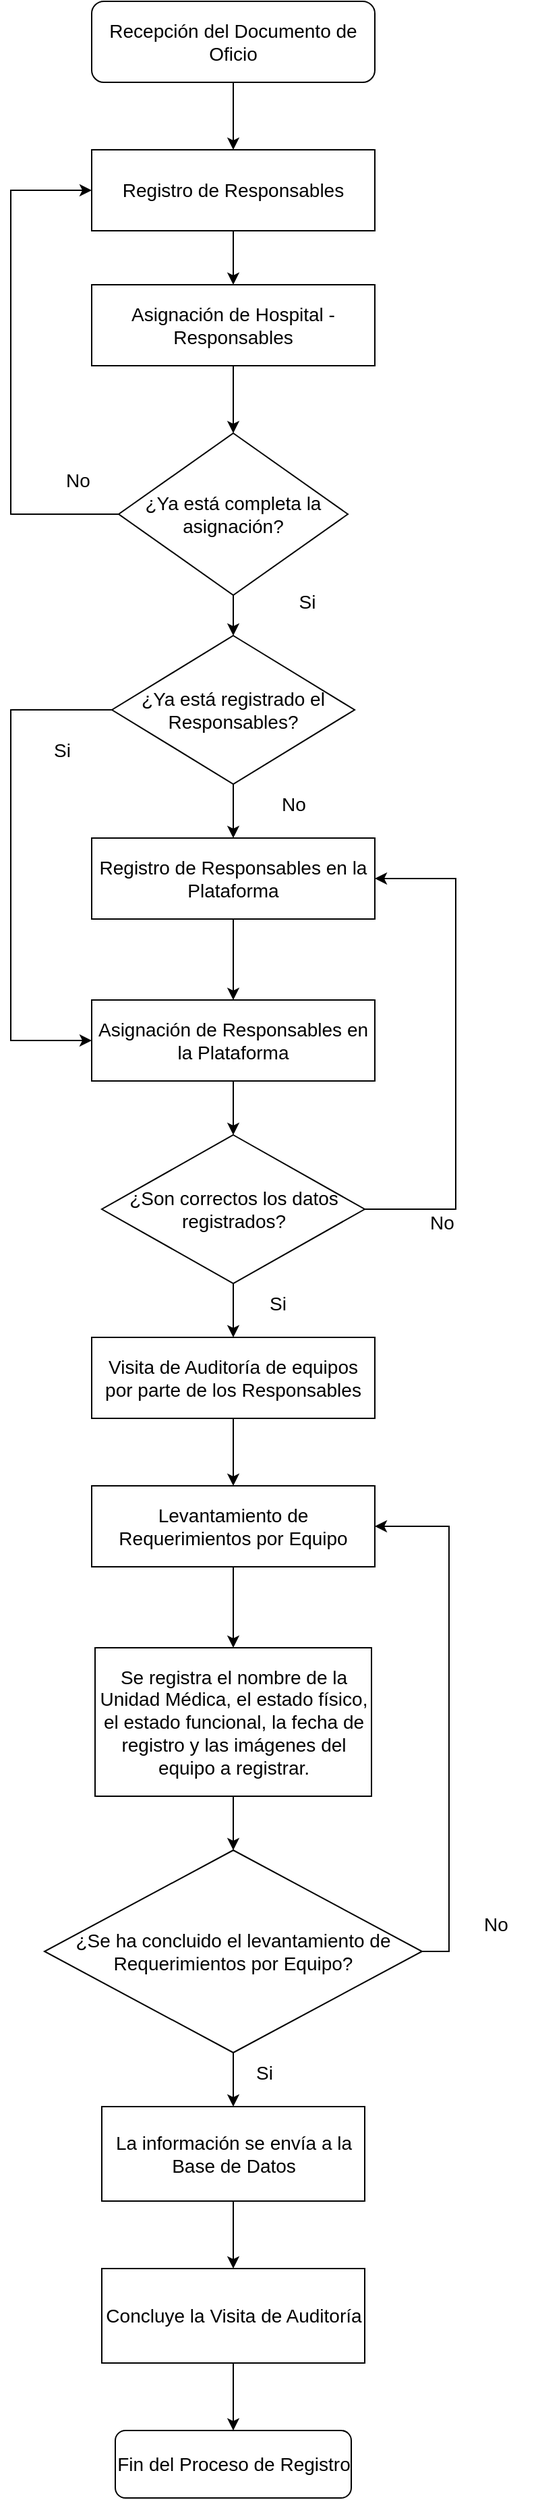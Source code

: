 <mxfile version="18.0.0" type="github">
  <diagram id="5mKBnW2prBp7RlVzAX1t" name="Page-1">
    <mxGraphModel dx="944" dy="1613" grid="1" gridSize="10" guides="1" tooltips="1" connect="1" arrows="1" fold="1" page="1" pageScale="1" pageWidth="850" pageHeight="1100" math="0" shadow="0">
      <root>
        <mxCell id="0" />
        <mxCell id="1" parent="0" />
        <mxCell id="mxUBtGA6eSVfTGZ_Xl6k-2" value="&lt;font style=&quot;font-size: 14px;&quot;&gt;Recepción del Documento de Oficio&lt;/font&gt;" style="rounded=1;whiteSpace=wrap;html=1;" vertex="1" parent="1">
          <mxGeometry x="300" y="-910" width="210" height="60" as="geometry" />
        </mxCell>
        <mxCell id="mxUBtGA6eSVfTGZ_Xl6k-4" value="Registro de Responsables" style="rounded=0;whiteSpace=wrap;html=1;fontSize=14;" vertex="1" parent="1">
          <mxGeometry x="300" y="-800" width="210" height="60" as="geometry" />
        </mxCell>
        <mxCell id="mxUBtGA6eSVfTGZ_Xl6k-5" value="Asignación de Hospital - Responsables" style="rounded=0;whiteSpace=wrap;html=1;fontSize=14;" vertex="1" parent="1">
          <mxGeometry x="300" y="-700" width="210" height="60" as="geometry" />
        </mxCell>
        <mxCell id="mxUBtGA6eSVfTGZ_Xl6k-6" value="" style="endArrow=classic;html=1;rounded=0;fontSize=14;" edge="1" parent="1" source="mxUBtGA6eSVfTGZ_Xl6k-2" target="mxUBtGA6eSVfTGZ_Xl6k-4">
          <mxGeometry width="50" height="50" relative="1" as="geometry">
            <mxPoint x="280" y="-570" as="sourcePoint" />
            <mxPoint x="330" y="-620" as="targetPoint" />
          </mxGeometry>
        </mxCell>
        <mxCell id="mxUBtGA6eSVfTGZ_Xl6k-7" value="" style="endArrow=classic;html=1;rounded=0;fontSize=14;" edge="1" parent="1" source="mxUBtGA6eSVfTGZ_Xl6k-4" target="mxUBtGA6eSVfTGZ_Xl6k-5">
          <mxGeometry width="50" height="50" relative="1" as="geometry">
            <mxPoint x="415" y="-840" as="sourcePoint" />
            <mxPoint x="415" y="-790" as="targetPoint" />
          </mxGeometry>
        </mxCell>
        <mxCell id="mxUBtGA6eSVfTGZ_Xl6k-55" style="edgeStyle=orthogonalEdgeStyle;rounded=0;orthogonalLoop=1;jettySize=auto;html=1;exitX=0;exitY=0.5;exitDx=0;exitDy=0;entryX=0;entryY=0.5;entryDx=0;entryDy=0;fontSize=14;" edge="1" parent="1" source="mxUBtGA6eSVfTGZ_Xl6k-8" target="mxUBtGA6eSVfTGZ_Xl6k-4">
          <mxGeometry relative="1" as="geometry">
            <Array as="points">
              <mxPoint x="240" y="-530" />
              <mxPoint x="240" y="-770" />
            </Array>
          </mxGeometry>
        </mxCell>
        <mxCell id="mxUBtGA6eSVfTGZ_Xl6k-8" value="¿Ya está completa la asignación?" style="rhombus;whiteSpace=wrap;html=1;fontSize=14;" vertex="1" parent="1">
          <mxGeometry x="320" y="-590" width="170" height="120" as="geometry" />
        </mxCell>
        <mxCell id="mxUBtGA6eSVfTGZ_Xl6k-9" value="" style="endArrow=classic;html=1;rounded=0;fontSize=14;" edge="1" parent="1" source="mxUBtGA6eSVfTGZ_Xl6k-5" target="mxUBtGA6eSVfTGZ_Xl6k-8">
          <mxGeometry width="50" height="50" relative="1" as="geometry">
            <mxPoint x="280" y="-500" as="sourcePoint" />
            <mxPoint x="330" y="-550" as="targetPoint" />
          </mxGeometry>
        </mxCell>
        <mxCell id="mxUBtGA6eSVfTGZ_Xl6k-11" value="" style="endArrow=classic;html=1;rounded=0;fontSize=14;" edge="1" parent="1" source="mxUBtGA6eSVfTGZ_Xl6k-8" target="mxUBtGA6eSVfTGZ_Xl6k-18">
          <mxGeometry width="50" height="50" relative="1" as="geometry">
            <mxPoint x="280" y="-500" as="sourcePoint" />
            <mxPoint x="405" y="-420" as="targetPoint" />
          </mxGeometry>
        </mxCell>
        <mxCell id="mxUBtGA6eSVfTGZ_Xl6k-12" value="No" style="text;html=1;strokeColor=none;fillColor=none;align=center;verticalAlign=middle;whiteSpace=wrap;rounded=0;fontSize=14;" vertex="1" parent="1">
          <mxGeometry x="260" y="-570" width="60" height="30" as="geometry" />
        </mxCell>
        <mxCell id="mxUBtGA6eSVfTGZ_Xl6k-14" value="Si" style="text;html=1;strokeColor=none;fillColor=none;align=center;verticalAlign=middle;whiteSpace=wrap;rounded=0;fontSize=14;" vertex="1" parent="1">
          <mxGeometry x="430" y="-480" width="60" height="30" as="geometry" />
        </mxCell>
        <mxCell id="mxUBtGA6eSVfTGZ_Xl6k-16" value="Registro de Responsables en la Plataforma" style="rounded=0;whiteSpace=wrap;html=1;fontSize=14;" vertex="1" parent="1">
          <mxGeometry x="300" y="-290" width="210" height="60" as="geometry" />
        </mxCell>
        <mxCell id="mxUBtGA6eSVfTGZ_Xl6k-56" style="edgeStyle=orthogonalEdgeStyle;rounded=0;orthogonalLoop=1;jettySize=auto;html=1;exitX=0;exitY=0.5;exitDx=0;exitDy=0;entryX=0;entryY=0.5;entryDx=0;entryDy=0;fontSize=14;" edge="1" parent="1" source="mxUBtGA6eSVfTGZ_Xl6k-18" target="mxUBtGA6eSVfTGZ_Xl6k-22">
          <mxGeometry relative="1" as="geometry">
            <Array as="points">
              <mxPoint x="240" y="-385" />
              <mxPoint x="240" y="-140" />
            </Array>
          </mxGeometry>
        </mxCell>
        <mxCell id="mxUBtGA6eSVfTGZ_Xl6k-18" value="¿Ya está registrado el Responsables?" style="rhombus;whiteSpace=wrap;html=1;fontSize=14;" vertex="1" parent="1">
          <mxGeometry x="315" y="-440" width="180" height="110" as="geometry" />
        </mxCell>
        <mxCell id="mxUBtGA6eSVfTGZ_Xl6k-19" value="" style="endArrow=classic;html=1;rounded=0;fontSize=14;" edge="1" parent="1" source="mxUBtGA6eSVfTGZ_Xl6k-18" target="mxUBtGA6eSVfTGZ_Xl6k-16">
          <mxGeometry width="50" height="50" relative="1" as="geometry">
            <mxPoint x="280" y="-420" as="sourcePoint" />
            <mxPoint x="330" y="-470" as="targetPoint" />
          </mxGeometry>
        </mxCell>
        <mxCell id="mxUBtGA6eSVfTGZ_Xl6k-20" value="Si" style="text;whiteSpace=wrap;html=1;fontSize=14;" vertex="1" parent="1">
          <mxGeometry x="270" y="-370" width="40" height="30" as="geometry" />
        </mxCell>
        <mxCell id="mxUBtGA6eSVfTGZ_Xl6k-21" value="No" style="text;html=1;strokeColor=none;fillColor=none;align=center;verticalAlign=middle;whiteSpace=wrap;rounded=0;fontSize=14;" vertex="1" parent="1">
          <mxGeometry x="420" y="-330" width="60" height="30" as="geometry" />
        </mxCell>
        <mxCell id="mxUBtGA6eSVfTGZ_Xl6k-22" value="Asignación de Responsables en la Plataforma" style="rounded=0;whiteSpace=wrap;html=1;fontSize=14;" vertex="1" parent="1">
          <mxGeometry x="300" y="-170" width="210" height="60" as="geometry" />
        </mxCell>
        <mxCell id="mxUBtGA6eSVfTGZ_Xl6k-25" value="" style="endArrow=classic;html=1;rounded=0;fontSize=14;" edge="1" parent="1" source="mxUBtGA6eSVfTGZ_Xl6k-16" target="mxUBtGA6eSVfTGZ_Xl6k-22">
          <mxGeometry width="50" height="50" relative="1" as="geometry">
            <mxPoint x="280" y="-150" as="sourcePoint" />
            <mxPoint x="330" y="-200" as="targetPoint" />
          </mxGeometry>
        </mxCell>
        <mxCell id="mxUBtGA6eSVfTGZ_Xl6k-57" style="edgeStyle=orthogonalEdgeStyle;rounded=0;orthogonalLoop=1;jettySize=auto;html=1;exitX=1;exitY=0.5;exitDx=0;exitDy=0;entryX=1;entryY=0.5;entryDx=0;entryDy=0;fontSize=14;" edge="1" parent="1" source="mxUBtGA6eSVfTGZ_Xl6k-26" target="mxUBtGA6eSVfTGZ_Xl6k-16">
          <mxGeometry relative="1" as="geometry">
            <Array as="points">
              <mxPoint x="570" y="-15" />
              <mxPoint x="570" y="-260" />
            </Array>
          </mxGeometry>
        </mxCell>
        <mxCell id="mxUBtGA6eSVfTGZ_Xl6k-26" value="¿Son correctos los datos registrados?" style="rhombus;whiteSpace=wrap;html=1;fontSize=14;" vertex="1" parent="1">
          <mxGeometry x="307.5" y="-70" width="195" height="110" as="geometry" />
        </mxCell>
        <mxCell id="mxUBtGA6eSVfTGZ_Xl6k-27" value="" style="endArrow=classic;html=1;rounded=0;fontSize=14;" edge="1" parent="1" source="mxUBtGA6eSVfTGZ_Xl6k-22" target="mxUBtGA6eSVfTGZ_Xl6k-26">
          <mxGeometry width="50" height="50" relative="1" as="geometry">
            <mxPoint x="280" y="-30" as="sourcePoint" />
            <mxPoint x="330" y="-80" as="targetPoint" />
          </mxGeometry>
        </mxCell>
        <mxCell id="mxUBtGA6eSVfTGZ_Xl6k-29" value="No" style="text;html=1;strokeColor=none;fillColor=none;align=center;verticalAlign=middle;whiteSpace=wrap;rounded=0;fontSize=14;" vertex="1" parent="1">
          <mxGeometry x="530" y="-20" width="60" height="30" as="geometry" />
        </mxCell>
        <mxCell id="mxUBtGA6eSVfTGZ_Xl6k-38" style="edgeStyle=orthogonalEdgeStyle;rounded=0;orthogonalLoop=1;jettySize=auto;html=1;exitX=0.5;exitY=1;exitDx=0;exitDy=0;fontSize=14;" edge="1" parent="1" source="mxUBtGA6eSVfTGZ_Xl6k-30">
          <mxGeometry relative="1" as="geometry">
            <mxPoint x="405" y="190" as="targetPoint" />
          </mxGeometry>
        </mxCell>
        <mxCell id="mxUBtGA6eSVfTGZ_Xl6k-30" value="Visita de Auditoría de equipos por parte de los Responsables" style="rounded=0;whiteSpace=wrap;html=1;fontSize=14;" vertex="1" parent="1">
          <mxGeometry x="300" y="80" width="210" height="60" as="geometry" />
        </mxCell>
        <mxCell id="mxUBtGA6eSVfTGZ_Xl6k-31" value="" style="endArrow=classic;html=1;rounded=0;fontSize=14;" edge="1" parent="1" source="mxUBtGA6eSVfTGZ_Xl6k-26" target="mxUBtGA6eSVfTGZ_Xl6k-30">
          <mxGeometry width="50" height="50" relative="1" as="geometry">
            <mxPoint x="410" y="-15" as="sourcePoint" />
            <mxPoint x="330" y="-80" as="targetPoint" />
          </mxGeometry>
        </mxCell>
        <mxCell id="mxUBtGA6eSVfTGZ_Xl6k-34" value="Si" style="text;whiteSpace=wrap;html=1;fontSize=14;" vertex="1" parent="1">
          <mxGeometry x="430" y="40" width="40" height="30" as="geometry" />
        </mxCell>
        <mxCell id="mxUBtGA6eSVfTGZ_Xl6k-44" style="edgeStyle=orthogonalEdgeStyle;rounded=0;orthogonalLoop=1;jettySize=auto;html=1;exitX=0.5;exitY=1;exitDx=0;exitDy=0;fontSize=14;" edge="1" parent="1" source="mxUBtGA6eSVfTGZ_Xl6k-39" target="mxUBtGA6eSVfTGZ_Xl6k-43">
          <mxGeometry relative="1" as="geometry" />
        </mxCell>
        <mxCell id="mxUBtGA6eSVfTGZ_Xl6k-39" value="Levantamiento de Requerimientos por Equipo" style="rounded=0;whiteSpace=wrap;html=1;fontSize=14;" vertex="1" parent="1">
          <mxGeometry x="300" y="190" width="210" height="60" as="geometry" />
        </mxCell>
        <mxCell id="mxUBtGA6eSVfTGZ_Xl6k-42" style="edgeStyle=orthogonalEdgeStyle;rounded=0;orthogonalLoop=1;jettySize=auto;html=1;exitX=1;exitY=0.5;exitDx=0;exitDy=0;entryX=1;entryY=0.5;entryDx=0;entryDy=0;fontSize=14;" edge="1" parent="1" source="mxUBtGA6eSVfTGZ_Xl6k-41" target="mxUBtGA6eSVfTGZ_Xl6k-39">
          <mxGeometry relative="1" as="geometry" />
        </mxCell>
        <mxCell id="mxUBtGA6eSVfTGZ_Xl6k-47" style="edgeStyle=orthogonalEdgeStyle;rounded=0;orthogonalLoop=1;jettySize=auto;html=1;exitX=0.5;exitY=1;exitDx=0;exitDy=0;fontSize=14;" edge="1" parent="1" source="mxUBtGA6eSVfTGZ_Xl6k-41" target="mxUBtGA6eSVfTGZ_Xl6k-46">
          <mxGeometry relative="1" as="geometry" />
        </mxCell>
        <mxCell id="mxUBtGA6eSVfTGZ_Xl6k-41" value="¿Se ha concluido el levantamiento de Requerimientos por Equipo?" style="rhombus;whiteSpace=wrap;html=1;fontSize=14;" vertex="1" parent="1">
          <mxGeometry x="265" y="460" width="280" height="150" as="geometry" />
        </mxCell>
        <mxCell id="mxUBtGA6eSVfTGZ_Xl6k-45" style="edgeStyle=orthogonalEdgeStyle;rounded=0;orthogonalLoop=1;jettySize=auto;html=1;exitX=0.5;exitY=1;exitDx=0;exitDy=0;fontSize=14;" edge="1" parent="1" source="mxUBtGA6eSVfTGZ_Xl6k-43" target="mxUBtGA6eSVfTGZ_Xl6k-41">
          <mxGeometry relative="1" as="geometry" />
        </mxCell>
        <mxCell id="mxUBtGA6eSVfTGZ_Xl6k-43" value="Se registra el nombre de la Unidad Médica, el estado físico, el estado funcional, la fecha de registro y las imágenes del equipo a registrar." style="rounded=0;whiteSpace=wrap;html=1;fontSize=14;" vertex="1" parent="1">
          <mxGeometry x="302.5" y="310" width="205" height="110" as="geometry" />
        </mxCell>
        <mxCell id="mxUBtGA6eSVfTGZ_Xl6k-50" style="edgeStyle=orthogonalEdgeStyle;rounded=0;orthogonalLoop=1;jettySize=auto;html=1;exitX=0.5;exitY=1;exitDx=0;exitDy=0;fontSize=14;" edge="1" parent="1" source="mxUBtGA6eSVfTGZ_Xl6k-46" target="mxUBtGA6eSVfTGZ_Xl6k-49">
          <mxGeometry relative="1" as="geometry" />
        </mxCell>
        <mxCell id="mxUBtGA6eSVfTGZ_Xl6k-46" value="La información se envía a la Base de Datos" style="rounded=0;whiteSpace=wrap;html=1;fontSize=14;" vertex="1" parent="1">
          <mxGeometry x="307.5" y="650" width="195" height="70" as="geometry" />
        </mxCell>
        <mxCell id="mxUBtGA6eSVfTGZ_Xl6k-52" style="edgeStyle=orthogonalEdgeStyle;rounded=0;orthogonalLoop=1;jettySize=auto;html=1;exitX=0.5;exitY=1;exitDx=0;exitDy=0;fontSize=14;" edge="1" parent="1" source="mxUBtGA6eSVfTGZ_Xl6k-49" target="mxUBtGA6eSVfTGZ_Xl6k-51">
          <mxGeometry relative="1" as="geometry" />
        </mxCell>
        <mxCell id="mxUBtGA6eSVfTGZ_Xl6k-49" value="Concluye la Visita de Auditoría" style="rounded=0;whiteSpace=wrap;html=1;fontSize=14;" vertex="1" parent="1">
          <mxGeometry x="307.5" y="770" width="195" height="70" as="geometry" />
        </mxCell>
        <mxCell id="mxUBtGA6eSVfTGZ_Xl6k-51" value="Fin del Proceso de Registro" style="rounded=1;whiteSpace=wrap;html=1;fontSize=14;" vertex="1" parent="1">
          <mxGeometry x="317.5" y="890" width="175" height="50" as="geometry" />
        </mxCell>
        <mxCell id="mxUBtGA6eSVfTGZ_Xl6k-53" value="Si" style="text;whiteSpace=wrap;html=1;fontSize=14;" vertex="1" parent="1">
          <mxGeometry x="420" y="610" width="40" height="30" as="geometry" />
        </mxCell>
        <mxCell id="mxUBtGA6eSVfTGZ_Xl6k-54" value="No" style="text;html=1;strokeColor=none;fillColor=none;align=center;verticalAlign=middle;whiteSpace=wrap;rounded=0;fontSize=14;" vertex="1" parent="1">
          <mxGeometry x="570" y="500" width="60" height="30" as="geometry" />
        </mxCell>
      </root>
    </mxGraphModel>
  </diagram>
</mxfile>
